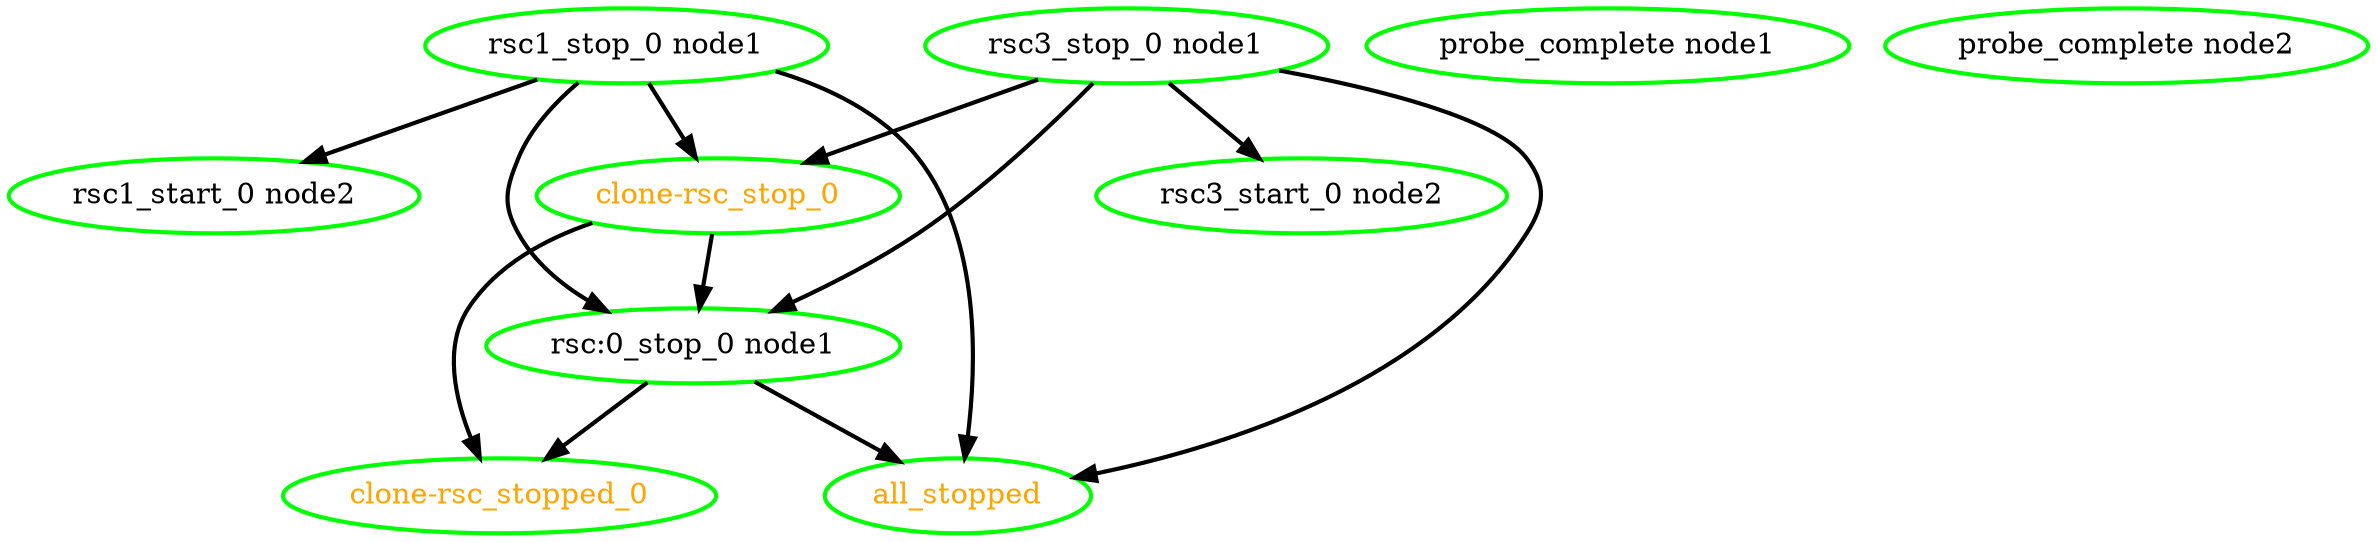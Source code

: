 digraph "g" {
"all_stopped" [ style=bold color="green" fontcolor="orange"  ]
"clone-rsc_stop_0" -> "clone-rsc_stopped_0" [ style = bold]
"clone-rsc_stop_0" -> "rsc:0_stop_0 node1" [ style = bold]
"clone-rsc_stop_0" [ style=bold color="green" fontcolor="orange"  ]
"clone-rsc_stopped_0" [ style=bold color="green" fontcolor="orange"  ]
"probe_complete node1" [ style=bold color="green" fontcolor="black"  ]
"probe_complete node2" [ style=bold color="green" fontcolor="black"  ]
"rsc1_start_0 node2" [ style=bold color="green" fontcolor="black"  ]
"rsc1_stop_0 node1" -> "all_stopped" [ style = bold]
"rsc1_stop_0 node1" -> "clone-rsc_stop_0" [ style = bold]
"rsc1_stop_0 node1" -> "rsc1_start_0 node2" [ style = bold]
"rsc1_stop_0 node1" -> "rsc:0_stop_0 node1" [ style = bold]
"rsc1_stop_0 node1" [ style=bold color="green" fontcolor="black"  ]
"rsc3_start_0 node2" [ style=bold color="green" fontcolor="black"  ]
"rsc3_stop_0 node1" -> "all_stopped" [ style = bold]
"rsc3_stop_0 node1" -> "clone-rsc_stop_0" [ style = bold]
"rsc3_stop_0 node1" -> "rsc3_start_0 node2" [ style = bold]
"rsc3_stop_0 node1" -> "rsc:0_stop_0 node1" [ style = bold]
"rsc3_stop_0 node1" [ style=bold color="green" fontcolor="black"  ]
"rsc:0_stop_0 node1" -> "all_stopped" [ style = bold]
"rsc:0_stop_0 node1" -> "clone-rsc_stopped_0" [ style = bold]
"rsc:0_stop_0 node1" [ style=bold color="green" fontcolor="black"  ]
}
